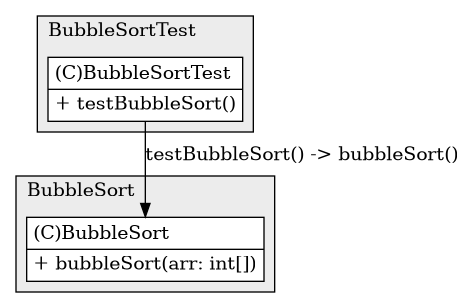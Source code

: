 @startuml

/' diagram meta data start
config=StructureConfiguration;
{
  "projectClassification": {
    "searchMode": "OpenProject", // OpenProject, AllProjects
    "includedProjects": "",
    "pathEndKeywords": "*.impl",
    "isClientPath": "",
    "isClientName": "",
    "isTestPath": "",
    "isTestName": "",
    "isMappingPath": "",
    "isMappingName": "",
    "isDataAccessPath": "",
    "isDataAccessName": "",
    "isDataStructurePath": "",
    "isDataStructureName": "",
    "isInterfaceStructuresPath": "",
    "isInterfaceStructuresName": "",
    "isEntryPointPath": "",
    "isEntryPointName": "",
    "treatFinalFieldsAsMandatory": false
  },
  "graphRestriction": {
    "classPackageExcludeFilter": "",
    "classPackageIncludeFilter": "",
    "classNameExcludeFilter": "",
    "classNameIncludeFilter": "",
    "methodNameExcludeFilter": "",
    "methodNameIncludeFilter": "",
    "removeByInheritance": "", // inheritance/annotation based filtering is done in a second step
    "removeByAnnotation": "",
    "removeByClassPackage": "", // cleanup the graph after inheritance/annotation based filtering is done
    "removeByClassName": "",
    "cutMappings": false,
    "cutEnum": true,
    "cutTests": true,
    "cutClient": true,
    "cutDataAccess": false,
    "cutInterfaceStructures": false,
    "cutDataStructures": false,
    "cutGetterAndSetter": true,
    "cutConstructors": true
  },
  "graphTraversal": {
    "forwardDepth": 6,
    "backwardDepth": 6,
    "classPackageExcludeFilter": "",
    "classPackageIncludeFilter": "",
    "classNameExcludeFilter": "",
    "classNameIncludeFilter": "",
    "methodNameExcludeFilter": "",
    "methodNameIncludeFilter": "",
    "hideMappings": false,
    "hideDataStructures": false,
    "hidePrivateMethods": true,
    "hideInterfaceCalls": true, // indirection: implementation -> interface (is hidden) -> implementation
    "onlyShowApplicationEntryPoints": false, // root node is included
    "useMethodCallsForStructureDiagram": "ForwardOnly" // ForwardOnly, BothDirections, No
  },
  "details": {
    "aggregation": "GroupByClass", // ByClass, GroupByClass, None
    "showClassGenericTypes": true,
    "showMethods": true,
    "showMethodParameterNames": true,
    "showMethodParameterTypes": true,
    "showMethodReturnType": true,
    "showPackageLevels": 2,
    "showDetailedClassStructure": true
  },
  "rootClass": "BubbleSortTest",
  "extensionCallbackMethod": "" // qualified.class.name#methodName - signature: public static String method(String)
}
diagram meta data end '/



digraph g {
    rankdir="TB"
    splines=polyline
    

'nodes 
subgraph cluster_2138188694 { 
   	label=BubbleSort
	labeljust=l
	fillcolor="#ececec"
	style=filled
   
   BubbleSort2138188694[
	label=<<TABLE BORDER="1" CELLBORDER="0" CELLPADDING="4" CELLSPACING="0">
<TR><TD ALIGN="LEFT" >(C)BubbleSort</TD></TR>
<HR/>
<TR><TD ALIGN="LEFT" >+ bubbleSort(arr: int[])</TD></TR>
</TABLE>>
	style=filled
	margin=0
	shape=plaintext
	fillcolor="#FFFFFF"
];
} 

subgraph cluster_595675164 { 
   	label=BubbleSortTest
	labeljust=l
	fillcolor="#ececec"
	style=filled
   
   BubbleSortTest595675164[
	label=<<TABLE BORDER="1" CELLBORDER="0" CELLPADDING="4" CELLSPACING="0">
<TR><TD ALIGN="LEFT" >(C)BubbleSortTest</TD></TR>
<HR/>
<TR><TD ALIGN="LEFT" >+ testBubbleSort()</TD></TR>
</TABLE>>
	style=filled
	margin=0
	shape=plaintext
	fillcolor="#FFFFFF"
];
} 

'edges    
BubbleSortTest595675164 -> BubbleSort2138188694[label="testBubbleSort() -> bubbleSort()"];
    
}
@enduml